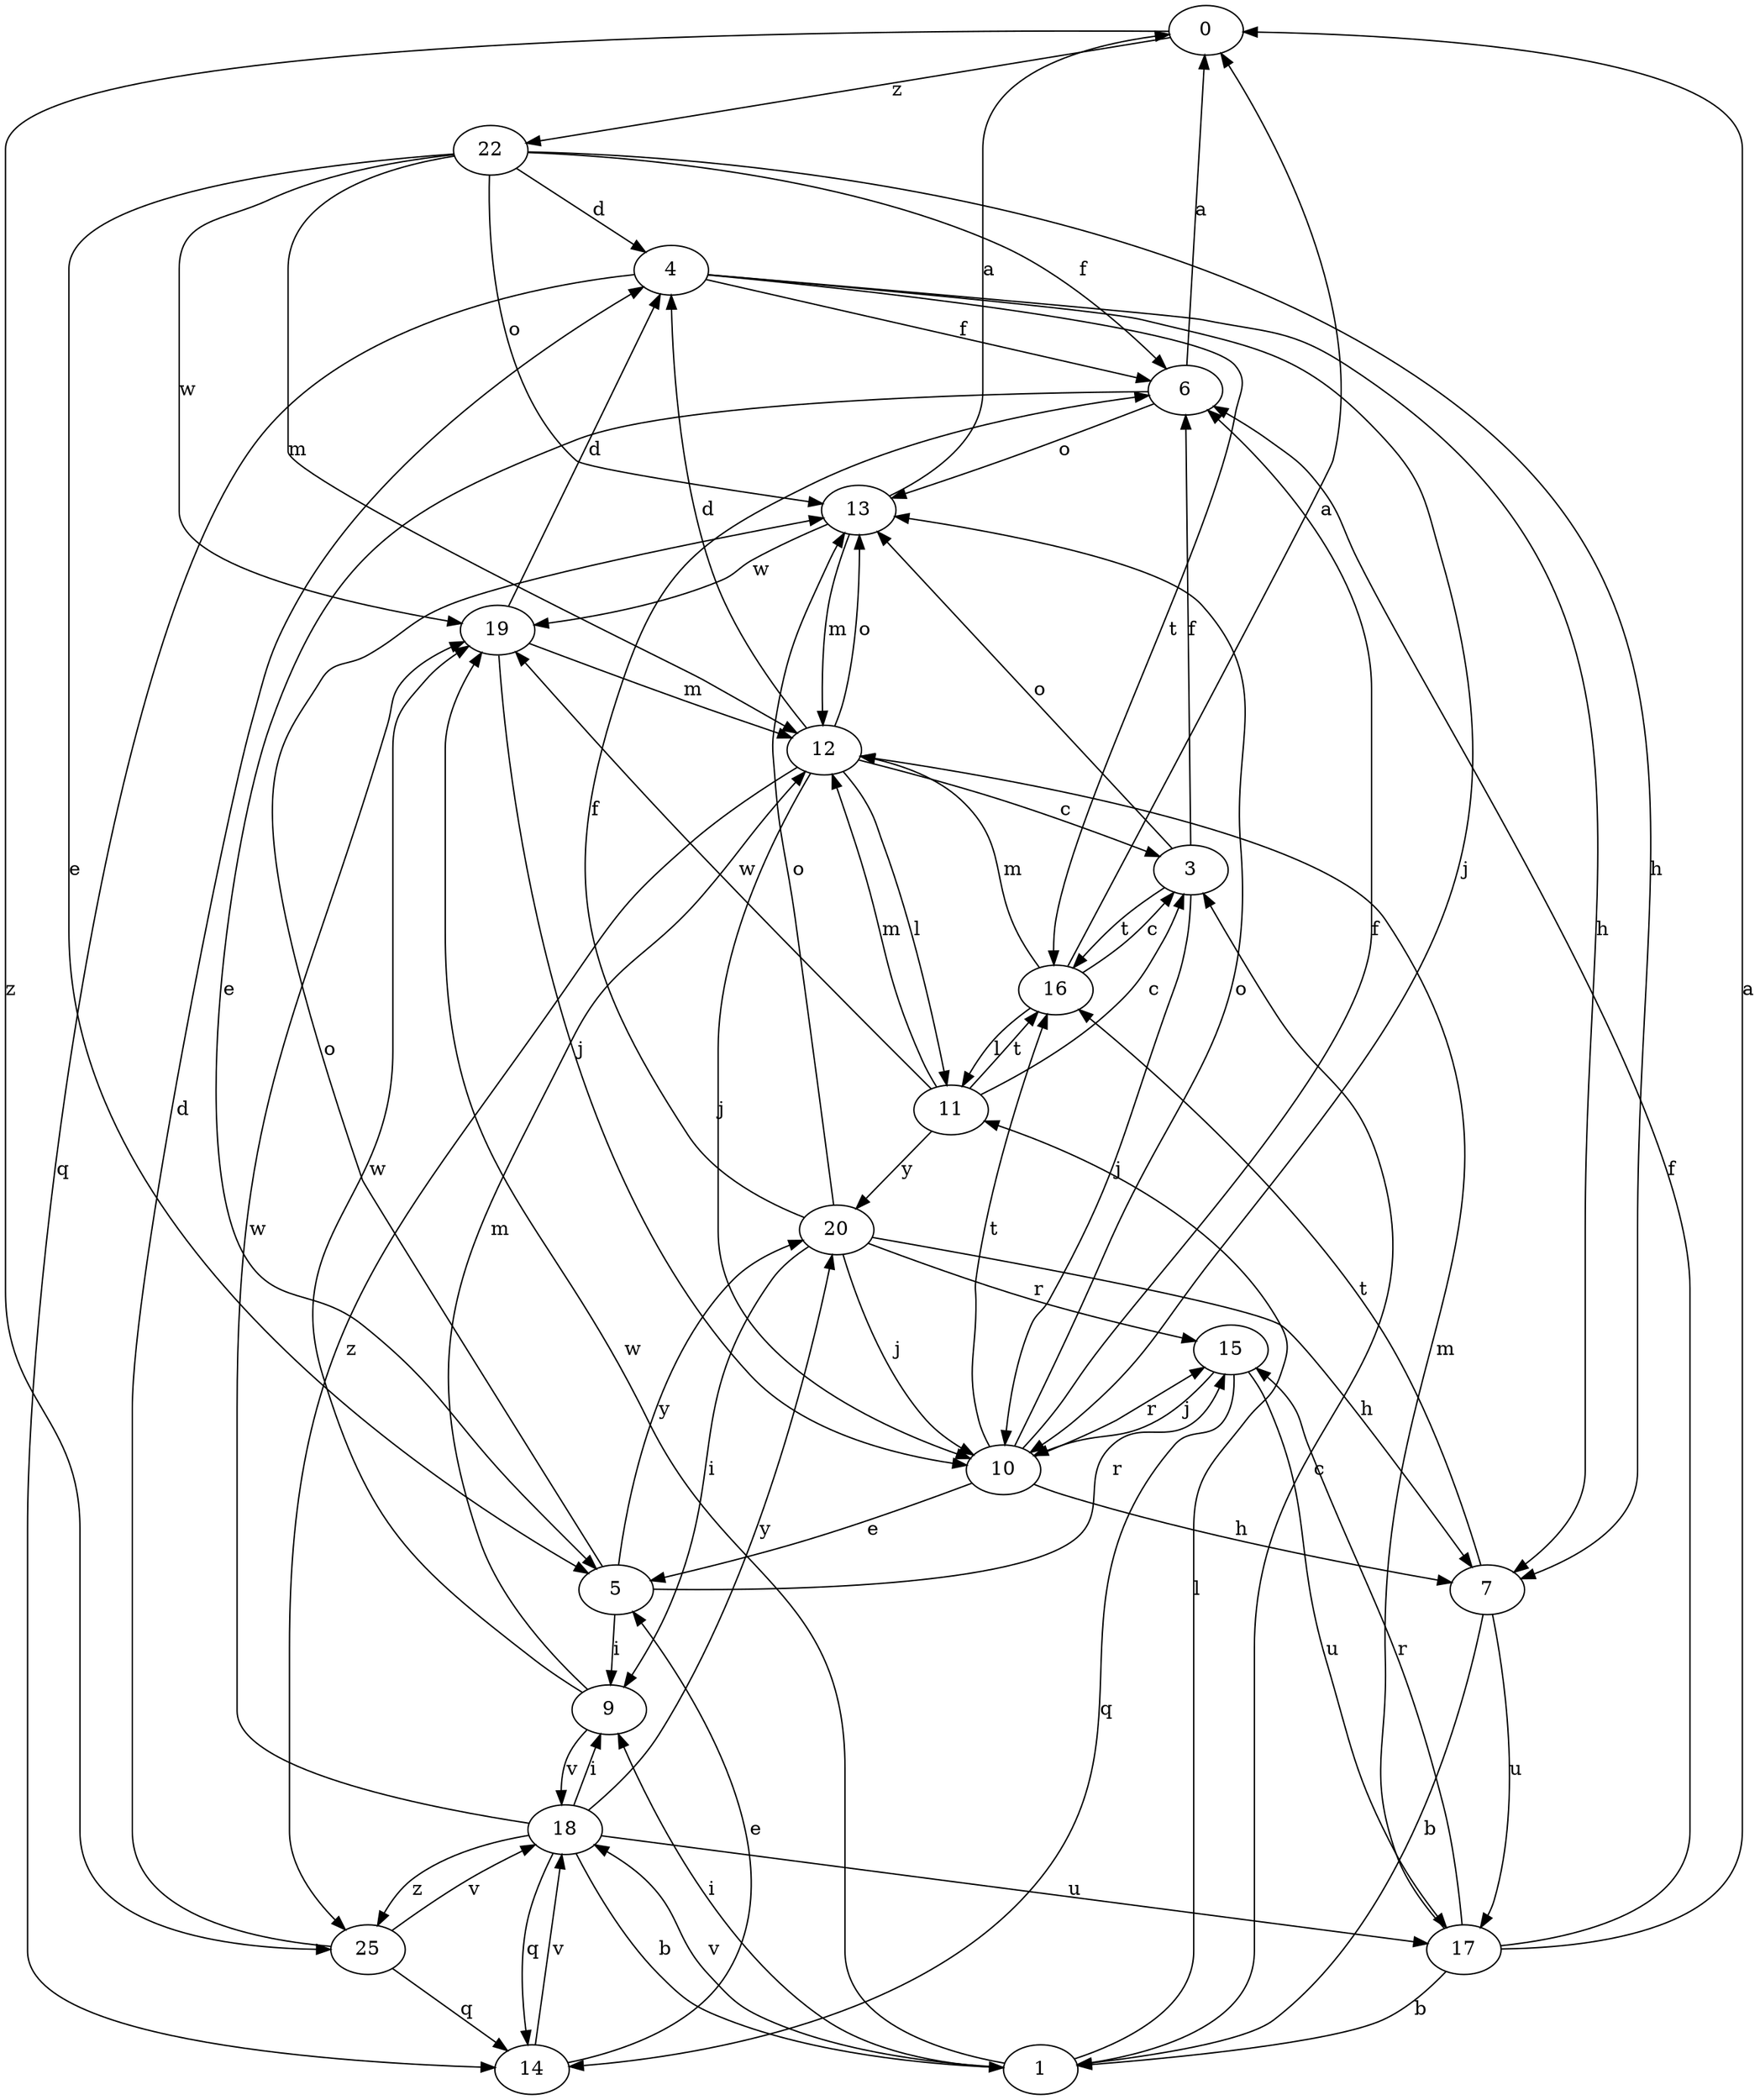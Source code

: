 strict digraph  {
0;
1;
3;
4;
5;
6;
7;
9;
10;
11;
12;
13;
14;
15;
16;
17;
18;
19;
20;
22;
25;
0 -> 22  [label=z];
0 -> 25  [label=z];
1 -> 3  [label=c];
1 -> 9  [label=i];
1 -> 11  [label=l];
1 -> 18  [label=v];
1 -> 19  [label=w];
3 -> 6  [label=f];
3 -> 10  [label=j];
3 -> 13  [label=o];
3 -> 16  [label=t];
4 -> 6  [label=f];
4 -> 7  [label=h];
4 -> 10  [label=j];
4 -> 14  [label=q];
4 -> 16  [label=t];
5 -> 9  [label=i];
5 -> 13  [label=o];
5 -> 15  [label=r];
5 -> 20  [label=y];
6 -> 0  [label=a];
6 -> 5  [label=e];
6 -> 13  [label=o];
7 -> 1  [label=b];
7 -> 16  [label=t];
7 -> 17  [label=u];
9 -> 12  [label=m];
9 -> 18  [label=v];
9 -> 19  [label=w];
10 -> 5  [label=e];
10 -> 6  [label=f];
10 -> 7  [label=h];
10 -> 13  [label=o];
10 -> 15  [label=r];
10 -> 16  [label=t];
11 -> 3  [label=c];
11 -> 12  [label=m];
11 -> 16  [label=t];
11 -> 19  [label=w];
11 -> 20  [label=y];
12 -> 3  [label=c];
12 -> 4  [label=d];
12 -> 10  [label=j];
12 -> 11  [label=l];
12 -> 13  [label=o];
12 -> 25  [label=z];
13 -> 0  [label=a];
13 -> 12  [label=m];
13 -> 19  [label=w];
14 -> 5  [label=e];
14 -> 18  [label=v];
15 -> 10  [label=j];
15 -> 14  [label=q];
15 -> 17  [label=u];
16 -> 0  [label=a];
16 -> 3  [label=c];
16 -> 11  [label=l];
16 -> 12  [label=m];
17 -> 0  [label=a];
17 -> 1  [label=b];
17 -> 6  [label=f];
17 -> 12  [label=m];
17 -> 15  [label=r];
18 -> 1  [label=b];
18 -> 9  [label=i];
18 -> 14  [label=q];
18 -> 17  [label=u];
18 -> 19  [label=w];
18 -> 20  [label=y];
18 -> 25  [label=z];
19 -> 4  [label=d];
19 -> 10  [label=j];
19 -> 12  [label=m];
20 -> 6  [label=f];
20 -> 7  [label=h];
20 -> 9  [label=i];
20 -> 10  [label=j];
20 -> 13  [label=o];
20 -> 15  [label=r];
22 -> 4  [label=d];
22 -> 5  [label=e];
22 -> 6  [label=f];
22 -> 7  [label=h];
22 -> 12  [label=m];
22 -> 13  [label=o];
22 -> 19  [label=w];
25 -> 4  [label=d];
25 -> 14  [label=q];
25 -> 18  [label=v];
}
